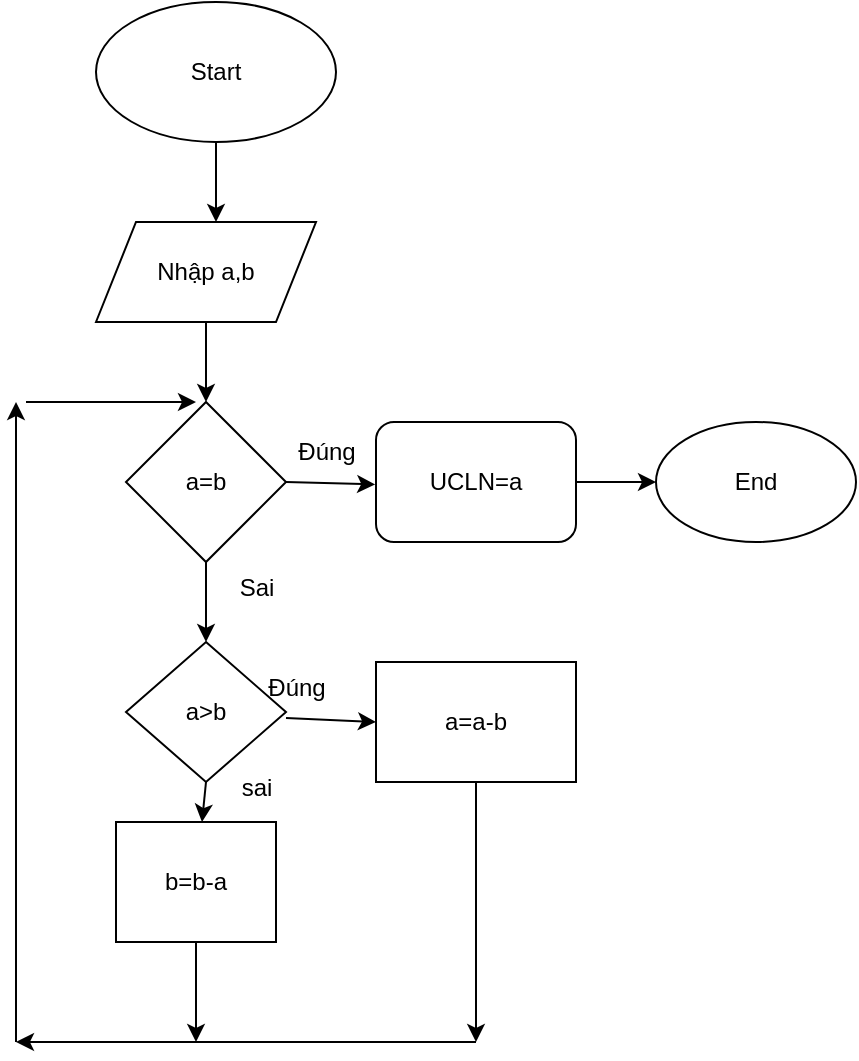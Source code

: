 <mxfile version="22.1.0" type="device">
  <diagram name="Trang-1" id="PAZO5kGx6yP_VTVfgfWg">
    <mxGraphModel dx="1006" dy="559" grid="1" gridSize="10" guides="1" tooltips="1" connect="1" arrows="1" fold="1" page="1" pageScale="1" pageWidth="827" pageHeight="1169" math="0" shadow="0">
      <root>
        <mxCell id="0" />
        <mxCell id="1" parent="0" />
        <mxCell id="yvA-YgZrae6TIFynfRcg-1" value="Start" style="ellipse;whiteSpace=wrap;html=1;" vertex="1" parent="1">
          <mxGeometry x="200" y="40" width="120" height="70" as="geometry" />
        </mxCell>
        <mxCell id="yvA-YgZrae6TIFynfRcg-2" value="" style="endArrow=classic;html=1;rounded=0;exitX=0.5;exitY=1;exitDx=0;exitDy=0;" edge="1" parent="1" source="yvA-YgZrae6TIFynfRcg-1">
          <mxGeometry width="50" height="50" relative="1" as="geometry">
            <mxPoint x="260" y="190" as="sourcePoint" />
            <mxPoint x="260" y="150" as="targetPoint" />
          </mxGeometry>
        </mxCell>
        <mxCell id="yvA-YgZrae6TIFynfRcg-3" value="Nhập a,b" style="shape=parallelogram;perimeter=parallelogramPerimeter;whiteSpace=wrap;html=1;fixedSize=1;" vertex="1" parent="1">
          <mxGeometry x="200" y="150" width="110" height="50" as="geometry" />
        </mxCell>
        <mxCell id="yvA-YgZrae6TIFynfRcg-7" value="" style="endArrow=classic;html=1;rounded=0;exitX=0.5;exitY=1;exitDx=0;exitDy=0;entryX=0.5;entryY=0;entryDx=0;entryDy=0;" edge="1" parent="1" source="yvA-YgZrae6TIFynfRcg-3">
          <mxGeometry width="50" height="50" relative="1" as="geometry">
            <mxPoint x="310" y="230" as="sourcePoint" />
            <mxPoint x="255" y="240" as="targetPoint" />
          </mxGeometry>
        </mxCell>
        <mxCell id="yvA-YgZrae6TIFynfRcg-12" value="a=b" style="rhombus;whiteSpace=wrap;html=1;" vertex="1" parent="1">
          <mxGeometry x="215" y="240" width="80" height="80" as="geometry" />
        </mxCell>
        <mxCell id="yvA-YgZrae6TIFynfRcg-14" value="" style="endArrow=classic;html=1;rounded=0;" edge="1" parent="1" target="yvA-YgZrae6TIFynfRcg-9">
          <mxGeometry width="50" height="50" relative="1" as="geometry">
            <mxPoint x="310" y="280" as="sourcePoint" />
            <mxPoint x="360" y="280" as="targetPoint" />
          </mxGeometry>
        </mxCell>
        <mxCell id="yvA-YgZrae6TIFynfRcg-9" value="Đúng" style="text;html=1;align=center;verticalAlign=middle;resizable=0;points=[];autosize=1;strokeColor=none;fillColor=none;" vertex="1" parent="1">
          <mxGeometry x="290" y="250" width="50" height="30" as="geometry" />
        </mxCell>
        <mxCell id="yvA-YgZrae6TIFynfRcg-16" value="" style="endArrow=classic;html=1;rounded=0;entryX=0.992;entryY=1.04;entryDx=0;entryDy=0;entryPerimeter=0;" edge="1" parent="1" target="yvA-YgZrae6TIFynfRcg-9">
          <mxGeometry width="50" height="50" relative="1" as="geometry">
            <mxPoint x="295" y="280" as="sourcePoint" />
            <mxPoint x="345" y="230" as="targetPoint" />
          </mxGeometry>
        </mxCell>
        <mxCell id="yvA-YgZrae6TIFynfRcg-17" value="UCLN=a" style="rounded=1;whiteSpace=wrap;html=1;" vertex="1" parent="1">
          <mxGeometry x="340" y="250" width="100" height="60" as="geometry" />
        </mxCell>
        <mxCell id="yvA-YgZrae6TIFynfRcg-18" value="" style="endArrow=classic;html=1;rounded=0;" edge="1" parent="1">
          <mxGeometry width="50" height="50" relative="1" as="geometry">
            <mxPoint x="440" y="280" as="sourcePoint" />
            <mxPoint x="480" y="280" as="targetPoint" />
          </mxGeometry>
        </mxCell>
        <mxCell id="yvA-YgZrae6TIFynfRcg-19" value="End" style="ellipse;whiteSpace=wrap;html=1;" vertex="1" parent="1">
          <mxGeometry x="480" y="250" width="100" height="60" as="geometry" />
        </mxCell>
        <mxCell id="yvA-YgZrae6TIFynfRcg-20" value="" style="endArrow=classic;html=1;rounded=0;exitX=0.5;exitY=1;exitDx=0;exitDy=0;" edge="1" parent="1" source="yvA-YgZrae6TIFynfRcg-12">
          <mxGeometry width="50" height="50" relative="1" as="geometry">
            <mxPoint x="270" y="360" as="sourcePoint" />
            <mxPoint x="255" y="360" as="targetPoint" />
          </mxGeometry>
        </mxCell>
        <mxCell id="yvA-YgZrae6TIFynfRcg-21" value="Sai" style="text;html=1;align=center;verticalAlign=middle;resizable=0;points=[];autosize=1;strokeColor=none;fillColor=none;" vertex="1" parent="1">
          <mxGeometry x="260" y="318" width="40" height="30" as="geometry" />
        </mxCell>
        <mxCell id="yvA-YgZrae6TIFynfRcg-22" value="a&amp;gt;b" style="rhombus;whiteSpace=wrap;html=1;" vertex="1" parent="1">
          <mxGeometry x="215" y="360" width="80" height="70" as="geometry" />
        </mxCell>
        <mxCell id="yvA-YgZrae6TIFynfRcg-23" value="" style="endArrow=classic;html=1;rounded=0;" edge="1" parent="1">
          <mxGeometry width="50" height="50" relative="1" as="geometry">
            <mxPoint x="295" y="398" as="sourcePoint" />
            <mxPoint x="340" y="400" as="targetPoint" />
          </mxGeometry>
        </mxCell>
        <mxCell id="yvA-YgZrae6TIFynfRcg-24" value="Đúng" style="text;html=1;align=center;verticalAlign=middle;resizable=0;points=[];autosize=1;strokeColor=none;fillColor=none;" vertex="1" parent="1">
          <mxGeometry x="275" y="368" width="50" height="30" as="geometry" />
        </mxCell>
        <mxCell id="yvA-YgZrae6TIFynfRcg-27" value="a=a-b" style="rounded=0;whiteSpace=wrap;html=1;" vertex="1" parent="1">
          <mxGeometry x="340" y="370" width="100" height="60" as="geometry" />
        </mxCell>
        <mxCell id="yvA-YgZrae6TIFynfRcg-28" value="" style="endArrow=classic;html=1;rounded=0;exitX=0.5;exitY=1;exitDx=0;exitDy=0;" edge="1" parent="1" source="yvA-YgZrae6TIFynfRcg-22" target="yvA-YgZrae6TIFynfRcg-29">
          <mxGeometry width="50" height="50" relative="1" as="geometry">
            <mxPoint x="270" y="470" as="sourcePoint" />
            <mxPoint x="255" y="460" as="targetPoint" />
          </mxGeometry>
        </mxCell>
        <mxCell id="yvA-YgZrae6TIFynfRcg-29" value="b=b-a" style="rounded=0;whiteSpace=wrap;html=1;" vertex="1" parent="1">
          <mxGeometry x="210" y="450" width="80" height="60" as="geometry" />
        </mxCell>
        <mxCell id="yvA-YgZrae6TIFynfRcg-30" value="sai" style="text;html=1;align=center;verticalAlign=middle;resizable=0;points=[];autosize=1;strokeColor=none;fillColor=none;" vertex="1" parent="1">
          <mxGeometry x="260" y="418" width="40" height="30" as="geometry" />
        </mxCell>
        <mxCell id="yvA-YgZrae6TIFynfRcg-31" value="" style="endArrow=classic;html=1;rounded=0;exitX=0.5;exitY=1;exitDx=0;exitDy=0;" edge="1" parent="1" source="yvA-YgZrae6TIFynfRcg-29">
          <mxGeometry width="50" height="50" relative="1" as="geometry">
            <mxPoint x="275" y="570" as="sourcePoint" />
            <mxPoint x="250" y="560" as="targetPoint" />
          </mxGeometry>
        </mxCell>
        <mxCell id="yvA-YgZrae6TIFynfRcg-32" value="" style="endArrow=classic;html=1;rounded=0;exitX=0.5;exitY=1;exitDx=0;exitDy=0;" edge="1" parent="1" source="yvA-YgZrae6TIFynfRcg-27">
          <mxGeometry width="50" height="50" relative="1" as="geometry">
            <mxPoint x="390" y="505" as="sourcePoint" />
            <mxPoint x="390" y="560" as="targetPoint" />
          </mxGeometry>
        </mxCell>
        <mxCell id="yvA-YgZrae6TIFynfRcg-33" value="" style="endArrow=classic;html=1;rounded=0;" edge="1" parent="1">
          <mxGeometry width="50" height="50" relative="1" as="geometry">
            <mxPoint x="390" y="560" as="sourcePoint" />
            <mxPoint x="160" y="560" as="targetPoint" />
          </mxGeometry>
        </mxCell>
        <mxCell id="yvA-YgZrae6TIFynfRcg-34" value="" style="endArrow=classic;html=1;rounded=0;" edge="1" parent="1">
          <mxGeometry width="50" height="50" relative="1" as="geometry">
            <mxPoint x="160" y="560" as="sourcePoint" />
            <mxPoint x="160" y="240" as="targetPoint" />
          </mxGeometry>
        </mxCell>
        <mxCell id="yvA-YgZrae6TIFynfRcg-35" value="" style="endArrow=classic;html=1;rounded=0;" edge="1" parent="1">
          <mxGeometry width="50" height="50" relative="1" as="geometry">
            <mxPoint x="165" y="240" as="sourcePoint" />
            <mxPoint x="250" y="240" as="targetPoint" />
          </mxGeometry>
        </mxCell>
      </root>
    </mxGraphModel>
  </diagram>
</mxfile>

